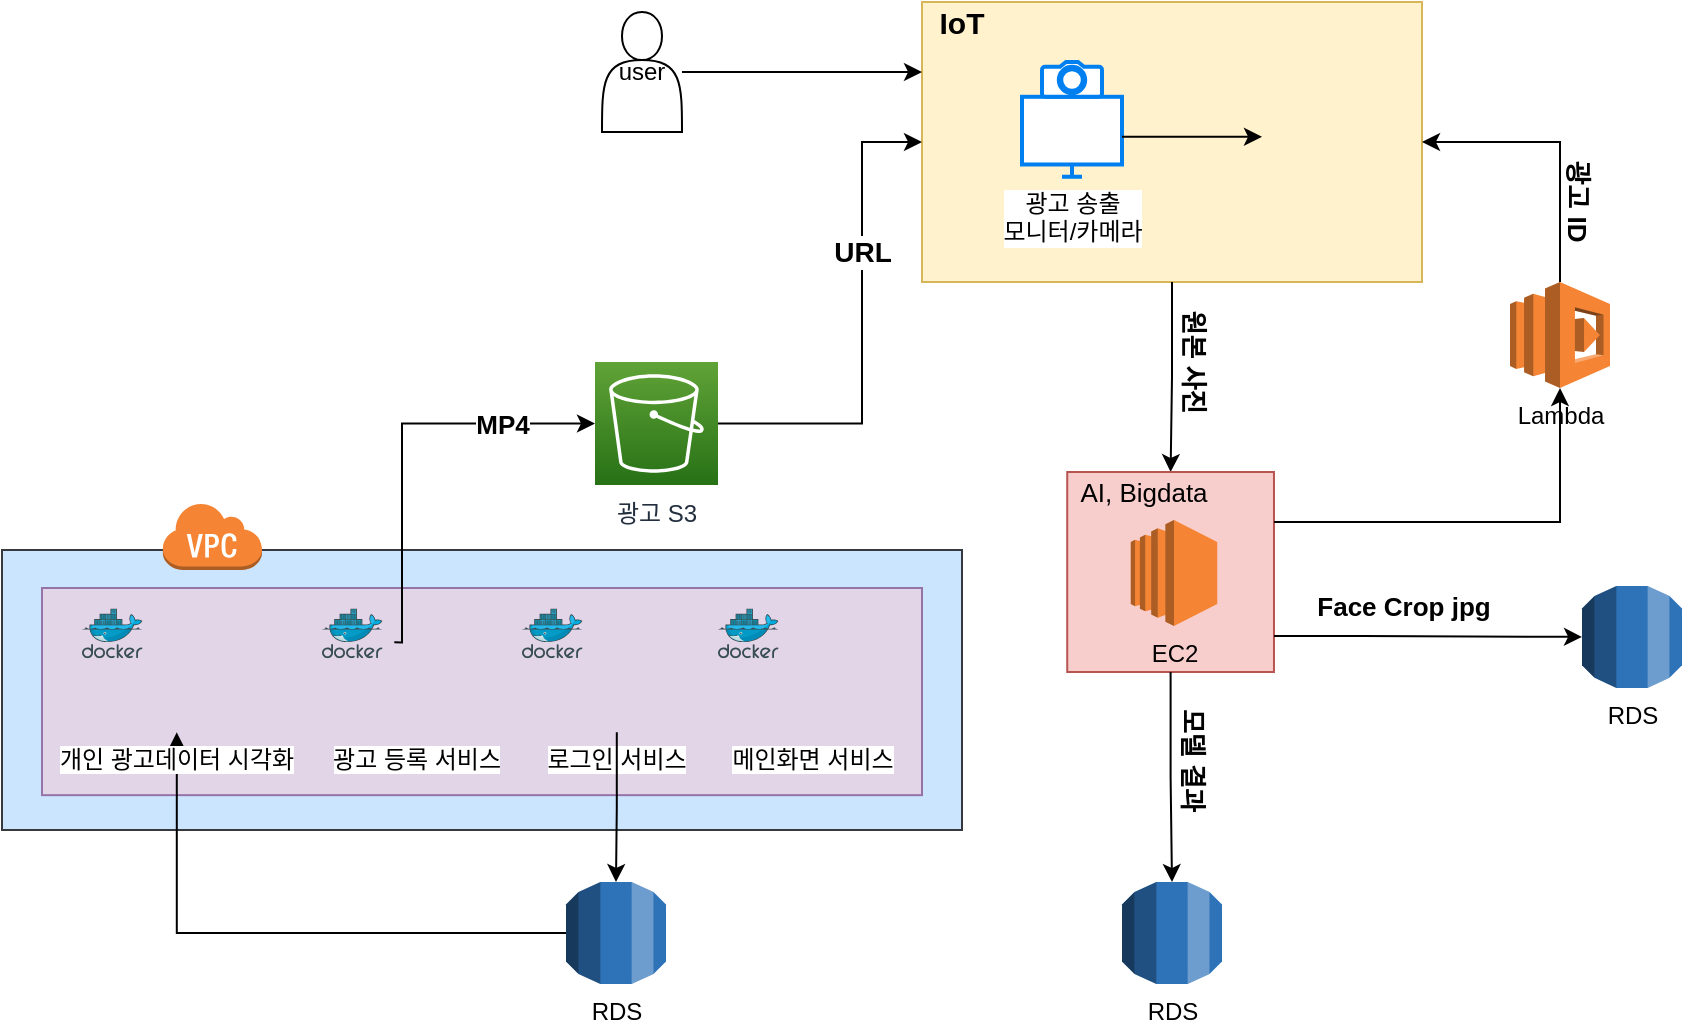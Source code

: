 <mxfile version="14.6.13" type="github">
  <diagram id="4jmj68S6x0aWC6QBNpU3" name="Page-1">
    <mxGraphModel dx="1865" dy="548" grid="1" gridSize="10" guides="1" tooltips="1" connect="1" arrows="1" fold="1" page="1" pageScale="1" pageWidth="827" pageHeight="1169" math="0" shadow="0">
      <root>
        <mxCell id="0" />
        <mxCell id="1" parent="0" />
        <mxCell id="bCeK4MnwxXuD67tKos-r-1" value="" style="group" vertex="1" connectable="0" parent="1">
          <mxGeometry x="-280" y="40" width="250" height="140" as="geometry" />
        </mxCell>
        <mxCell id="bCeK4MnwxXuD67tKos-r-2" value="" style="rounded=0;whiteSpace=wrap;html=1;fillColor=#fff2cc;strokeColor=#d6b656;" vertex="1" parent="bCeK4MnwxXuD67tKos-r-1">
          <mxGeometry width="250" height="140" as="geometry" />
        </mxCell>
        <mxCell id="bCeK4MnwxXuD67tKos-r-3" value="" style="group" vertex="1" connectable="0" parent="bCeK4MnwxXuD67tKos-r-1">
          <mxGeometry x="50" y="30" width="50" height="57.4" as="geometry" />
        </mxCell>
        <mxCell id="bCeK4MnwxXuD67tKos-r-4" value="광고 송출 &lt;br&gt;모니터/카메라" style="html=1;verticalLabelPosition=bottom;align=center;labelBackgroundColor=#ffffff;verticalAlign=top;strokeWidth=2;strokeColor=#0080F0;shadow=0;dashed=0;shape=mxgraph.ios7.icons.monitor;" vertex="1" parent="bCeK4MnwxXuD67tKos-r-3">
          <mxGeometry y="17.4" width="50" height="40" as="geometry" />
        </mxCell>
        <mxCell id="bCeK4MnwxXuD67tKos-r-5" value="" style="html=1;verticalLabelPosition=bottom;align=center;labelBackgroundColor=#ffffff;verticalAlign=top;strokeWidth=2;strokeColor=#0080F0;shadow=0;dashed=0;shape=mxgraph.ios7.icons.camera;" vertex="1" parent="bCeK4MnwxXuD67tKos-r-3">
          <mxGeometry x="10" width="30" height="17.4" as="geometry" />
        </mxCell>
        <mxCell id="bCeK4MnwxXuD67tKos-r-6" value="" style="shape=image;html=1;verticalAlign=top;verticalLabelPosition=bottom;labelBackgroundColor=#ffffff;imageAspect=0;aspect=fixed;image=https://cdn4.iconfinder.com/data/icons/logos-and-brands/512/272_Raspberry_Pi_logo-128.png" vertex="1" parent="bCeK4MnwxXuD67tKos-r-1">
          <mxGeometry x="170" y="34.9" width="65" height="65" as="geometry" />
        </mxCell>
        <mxCell id="bCeK4MnwxXuD67tKos-r-7" style="edgeStyle=orthogonalEdgeStyle;rounded=0;orthogonalLoop=1;jettySize=auto;html=1;entryX=0;entryY=0.5;entryDx=0;entryDy=0;" edge="1" parent="bCeK4MnwxXuD67tKos-r-1" source="bCeK4MnwxXuD67tKos-r-4" target="bCeK4MnwxXuD67tKos-r-6">
          <mxGeometry relative="1" as="geometry" />
        </mxCell>
        <mxCell id="bCeK4MnwxXuD67tKos-r-8" value="&lt;font style=&quot;font-size: 15px&quot;&gt;&lt;b&gt;IoT&lt;/b&gt;&lt;/font&gt;" style="text;html=1;fillColor=none;align=center;verticalAlign=middle;whiteSpace=wrap;rounded=0;" vertex="1" parent="bCeK4MnwxXuD67tKos-r-1">
          <mxGeometry width="40" height="20" as="geometry" />
        </mxCell>
        <mxCell id="bCeK4MnwxXuD67tKos-r-9" style="edgeStyle=orthogonalEdgeStyle;rounded=0;orthogonalLoop=1;jettySize=auto;html=1;entryX=0.5;entryY=0;entryDx=0;entryDy=0;" edge="1" parent="1" source="bCeK4MnwxXuD67tKos-r-2" target="bCeK4MnwxXuD67tKos-r-13">
          <mxGeometry relative="1" as="geometry">
            <mxPoint x="79" y="110.0" as="targetPoint" />
          </mxGeometry>
        </mxCell>
        <mxCell id="bCeK4MnwxXuD67tKos-r-10" style="edgeStyle=orthogonalEdgeStyle;rounded=0;orthogonalLoop=1;jettySize=auto;html=1;entryX=0;entryY=0.25;entryDx=0;entryDy=0;" edge="1" parent="1" source="bCeK4MnwxXuD67tKos-r-11" target="bCeK4MnwxXuD67tKos-r-2">
          <mxGeometry relative="1" as="geometry" />
        </mxCell>
        <mxCell id="bCeK4MnwxXuD67tKos-r-11" value="user" style="shape=actor;whiteSpace=wrap;html=1;strokeColor=#000000;" vertex="1" parent="1">
          <mxGeometry x="-440" y="45" width="40" height="60" as="geometry" />
        </mxCell>
        <mxCell id="bCeK4MnwxXuD67tKos-r-12" value="" style="group" vertex="1" connectable="0" parent="1">
          <mxGeometry x="-214" y="275" width="120" height="101" as="geometry" />
        </mxCell>
        <mxCell id="bCeK4MnwxXuD67tKos-r-13" value="" style="rounded=0;whiteSpace=wrap;html=1;strokeColor=#b85450;fillColor=#f8cecc;" vertex="1" parent="bCeK4MnwxXuD67tKos-r-12">
          <mxGeometry x="6.62" width="103.37" height="100" as="geometry" />
        </mxCell>
        <mxCell id="bCeK4MnwxXuD67tKos-r-14" value="&lt;font style=&quot;font-size: 13px&quot;&gt;AI, Bigdata&lt;/font&gt;" style="text;html=1;fillColor=none;align=center;verticalAlign=middle;whiteSpace=wrap;rounded=0;" vertex="1" parent="bCeK4MnwxXuD67tKos-r-12">
          <mxGeometry x="6.62" width="75.63" height="20" as="geometry" />
        </mxCell>
        <mxCell id="bCeK4MnwxXuD67tKos-r-15" value="EC2" style="outlineConnect=0;dashed=0;verticalLabelPosition=bottom;verticalAlign=top;align=center;html=1;shape=mxgraph.aws3.ec2;fillColor=#F58534;gradientColor=none;strokeColor=#000000;" vertex="1" parent="bCeK4MnwxXuD67tKos-r-12">
          <mxGeometry x="38.38" y="24" width="43.25" height="53" as="geometry" />
        </mxCell>
        <mxCell id="bCeK4MnwxXuD67tKos-r-16" value="&lt;font size=&quot;1&quot;&gt;&lt;b style=&quot;font-size: 13px&quot;&gt;원본 사진&lt;/b&gt;&lt;/font&gt;" style="text;html=1;strokeColor=none;fillColor=none;align=center;verticalAlign=middle;whiteSpace=wrap;rounded=0;rotation=90;" vertex="1" parent="1">
          <mxGeometry x="-176.5" y="210" width="65" height="20" as="geometry" />
        </mxCell>
        <mxCell id="bCeK4MnwxXuD67tKos-r-17" value="&lt;span style=&quot;font-size: 13px&quot;&gt;&lt;b&gt;광고 ID&lt;/b&gt;&lt;/span&gt;" style="text;html=1;strokeColor=none;fillColor=none;align=center;verticalAlign=middle;whiteSpace=wrap;rounded=0;rotation=90;" vertex="1" parent="1">
          <mxGeometry x="23" y="130" width="50" height="20" as="geometry" />
        </mxCell>
        <mxCell id="bCeK4MnwxXuD67tKos-r-18" style="edgeStyle=orthogonalEdgeStyle;rounded=0;orthogonalLoop=1;jettySize=auto;html=1;entryX=1;entryY=0.5;entryDx=0;entryDy=0;" edge="1" parent="1" source="bCeK4MnwxXuD67tKos-r-19" target="bCeK4MnwxXuD67tKos-r-2">
          <mxGeometry relative="1" as="geometry">
            <Array as="points">
              <mxPoint x="39" y="110" />
            </Array>
          </mxGeometry>
        </mxCell>
        <mxCell id="bCeK4MnwxXuD67tKos-r-19" value="Lambda" style="outlineConnect=0;dashed=0;verticalLabelPosition=bottom;verticalAlign=top;align=center;html=1;shape=mxgraph.aws3.lambda;fillColor=#F58534;gradientColor=none;" vertex="1" parent="1">
          <mxGeometry x="14" y="180" width="50" height="53" as="geometry" />
        </mxCell>
        <mxCell id="bCeK4MnwxXuD67tKos-r-20" value="" style="rounded=0;whiteSpace=wrap;html=1;fillColor=#cce5ff;strokeColor=#36393d;" vertex="1" parent="1">
          <mxGeometry x="-740" y="314" width="480" height="140" as="geometry" />
        </mxCell>
        <mxCell id="bCeK4MnwxXuD67tKos-r-21" value="" style="rounded=0;whiteSpace=wrap;html=1;strokeColor=#9673a6;fillColor=#e1d5e7;" vertex="1" parent="1">
          <mxGeometry x="-720" y="333" width="440" height="103.58" as="geometry" />
        </mxCell>
        <mxCell id="bCeK4MnwxXuD67tKos-r-22" value="" style="outlineConnect=0;dashed=0;verticalLabelPosition=bottom;verticalAlign=top;align=center;html=1;shape=mxgraph.aws3.virtual_private_cloud;fillColor=#F58534;gradientColor=none;strokeColor=#000000;" vertex="1" parent="1">
          <mxGeometry x="-660" y="290" width="50" height="34" as="geometry" />
        </mxCell>
        <mxCell id="bCeK4MnwxXuD67tKos-r-23" value="&lt;font style=&quot;font-size: 14px&quot;&gt;&lt;b&gt;URL&lt;/b&gt;&lt;/font&gt;" style="edgeStyle=orthogonalEdgeStyle;rounded=0;orthogonalLoop=1;jettySize=auto;html=1;entryX=0;entryY=0.5;entryDx=0;entryDy=0;exitX=1;exitY=0.5;exitDx=0;exitDy=0;exitPerimeter=0;" edge="1" parent="1" source="bCeK4MnwxXuD67tKos-r-24" target="bCeK4MnwxXuD67tKos-r-2">
          <mxGeometry x="0.299" relative="1" as="geometry">
            <mxPoint as="offset" />
            <mxPoint x="-370" y="530" as="targetPoint" />
            <Array as="points">
              <mxPoint x="-310" y="251" />
              <mxPoint x="-310" y="110" />
            </Array>
          </mxGeometry>
        </mxCell>
        <mxCell id="bCeK4MnwxXuD67tKos-r-24" value="광고 S3" style="points=[[0,0,0],[0.25,0,0],[0.5,0,0],[0.75,0,0],[1,0,0],[0,1,0],[0.25,1,0],[0.5,1,0],[0.75,1,0],[1,1,0],[0,0.25,0],[0,0.5,0],[0,0.75,0],[1,0.25,0],[1,0.5,0],[1,0.75,0]];outlineConnect=0;fontColor=#232F3E;gradientColor=#60A337;gradientDirection=north;fillColor=#277116;strokeColor=#ffffff;dashed=0;verticalLabelPosition=bottom;verticalAlign=top;align=center;html=1;fontSize=12;fontStyle=0;aspect=fixed;shape=mxgraph.aws4.resourceIcon;resIcon=mxgraph.aws4.s3;" vertex="1" parent="1">
          <mxGeometry x="-443.5" y="220" width="61.5" height="61.5" as="geometry" />
        </mxCell>
        <mxCell id="bCeK4MnwxXuD67tKos-r-25" value="&lt;b&gt;&lt;font style=&quot;font-size: 13px&quot;&gt;모델 결과&lt;/font&gt;&lt;/b&gt;" style="text;html=1;strokeColor=none;fillColor=none;align=center;verticalAlign=middle;whiteSpace=wrap;rounded=0;rotation=90;" vertex="1" parent="1">
          <mxGeometry x="-184.7" y="410" width="80" height="20" as="geometry" />
        </mxCell>
        <mxCell id="bCeK4MnwxXuD67tKos-r-26" value="" style="group" vertex="1" connectable="0" parent="1">
          <mxGeometry x="-382" y="343.26" width="80" height="61.92" as="geometry" />
        </mxCell>
        <mxCell id="bCeK4MnwxXuD67tKos-r-27" value="" style="group" vertex="1" connectable="0" parent="bCeK4MnwxXuD67tKos-r-26">
          <mxGeometry width="70" height="61.92" as="geometry" />
        </mxCell>
        <mxCell id="bCeK4MnwxXuD67tKos-r-28" value="" style="aspect=fixed;html=1;points=[];align=center;image;fontSize=12;image=img/lib/mscae/Docker.svg;strokeColor=#000000;" vertex="1" parent="bCeK4MnwxXuD67tKos-r-27">
          <mxGeometry width="30.289" height="24.84" as="geometry" />
        </mxCell>
        <mxCell id="bCeK4MnwxXuD67tKos-r-29" value="메인화면 서비스" style="shape=image;html=1;verticalAlign=top;verticalLabelPosition=bottom;labelBackgroundColor=#ffffff;imageAspect=0;aspect=fixed;image=https://cdn4.iconfinder.com/data/icons/logos-brands-5/24/flask-128.png;strokeColor=#000000;" vertex="1" parent="bCeK4MnwxXuD67tKos-r-27">
          <mxGeometry x="24.893" y="16.898" width="45.022" height="45.022" as="geometry" />
        </mxCell>
        <mxCell id="bCeK4MnwxXuD67tKos-r-30" value="&lt;font style=&quot;font-size: 13px&quot;&gt;&lt;b&gt;MP4&lt;/b&gt;&lt;/font&gt;" style="edgeStyle=orthogonalEdgeStyle;rounded=0;orthogonalLoop=1;jettySize=auto;html=1;exitX=0.25;exitY=0;exitDx=0;exitDy=0;entryX=0;entryY=0.5;entryDx=0;entryDy=0;entryPerimeter=0;" edge="1" parent="1" source="bCeK4MnwxXuD67tKos-r-34" target="bCeK4MnwxXuD67tKos-r-24">
          <mxGeometry x="0.557" relative="1" as="geometry">
            <Array as="points">
              <mxPoint x="-540" y="360" />
              <mxPoint x="-540" y="251" />
            </Array>
            <mxPoint as="offset" />
            <mxPoint x="-450" y="251" as="targetPoint" />
          </mxGeometry>
        </mxCell>
        <mxCell id="bCeK4MnwxXuD67tKos-r-31" value="" style="group" vertex="1" connectable="0" parent="1">
          <mxGeometry x="-580" y="343.26" width="80" height="61.92" as="geometry" />
        </mxCell>
        <mxCell id="bCeK4MnwxXuD67tKos-r-32" value="" style="group" vertex="1" connectable="0" parent="bCeK4MnwxXuD67tKos-r-31">
          <mxGeometry width="70" height="61.92" as="geometry" />
        </mxCell>
        <mxCell id="bCeK4MnwxXuD67tKos-r-33" value="" style="aspect=fixed;html=1;points=[];align=center;image;fontSize=12;image=img/lib/mscae/Docker.svg;strokeColor=#000000;" vertex="1" parent="bCeK4MnwxXuD67tKos-r-32">
          <mxGeometry width="30.289" height="24.84" as="geometry" />
        </mxCell>
        <mxCell id="bCeK4MnwxXuD67tKos-r-34" value="광고 등록 서비스" style="shape=image;html=1;verticalAlign=top;verticalLabelPosition=bottom;labelBackgroundColor=#ffffff;imageAspect=0;aspect=fixed;image=https://cdn4.iconfinder.com/data/icons/logos-brands-5/24/flask-128.png;strokeColor=#000000;" vertex="1" parent="bCeK4MnwxXuD67tKos-r-32">
          <mxGeometry x="24.893" y="16.898" width="45.022" height="45.022" as="geometry" />
        </mxCell>
        <mxCell id="bCeK4MnwxXuD67tKos-r-35" style="edgeStyle=orthogonalEdgeStyle;rounded=0;orthogonalLoop=1;jettySize=auto;html=1;entryX=0.5;entryY=1;entryDx=0;entryDy=0;entryPerimeter=0;" edge="1" parent="1" source="bCeK4MnwxXuD67tKos-r-13" target="bCeK4MnwxXuD67tKos-r-19">
          <mxGeometry relative="1" as="geometry">
            <Array as="points">
              <mxPoint x="39" y="300" />
            </Array>
          </mxGeometry>
        </mxCell>
        <mxCell id="bCeK4MnwxXuD67tKos-r-36" value="&lt;span style=&quot;font-size: 13px&quot;&gt;&lt;b&gt;Face Crop jpg&lt;/b&gt;&lt;/span&gt;" style="text;html=1;strokeColor=none;fillColor=none;align=center;verticalAlign=middle;whiteSpace=wrap;rounded=0;rotation=0;" vertex="1" parent="1">
          <mxGeometry x="-94" y="331.95" width="110" height="20" as="geometry" />
        </mxCell>
        <mxCell id="bCeK4MnwxXuD67tKos-r-37" value="" style="group" vertex="1" connectable="0" parent="1">
          <mxGeometry x="-480" y="343.26" width="80" height="61.92" as="geometry" />
        </mxCell>
        <mxCell id="bCeK4MnwxXuD67tKos-r-38" value="" style="group" vertex="1" connectable="0" parent="bCeK4MnwxXuD67tKos-r-37">
          <mxGeometry width="70" height="61.92" as="geometry" />
        </mxCell>
        <mxCell id="bCeK4MnwxXuD67tKos-r-39" value="" style="aspect=fixed;html=1;points=[];align=center;image;fontSize=12;image=img/lib/mscae/Docker.svg;strokeColor=#000000;" vertex="1" parent="bCeK4MnwxXuD67tKos-r-38">
          <mxGeometry width="30.289" height="24.84" as="geometry" />
        </mxCell>
        <mxCell id="bCeK4MnwxXuD67tKos-r-40" value="로그인 서비스" style="shape=image;html=1;verticalAlign=top;verticalLabelPosition=bottom;labelBackgroundColor=#ffffff;imageAspect=0;aspect=fixed;image=https://cdn4.iconfinder.com/data/icons/logos-brands-5/24/flask-128.png;strokeColor=#000000;" vertex="1" parent="bCeK4MnwxXuD67tKos-r-38">
          <mxGeometry x="24.893" y="16.898" width="45.022" height="45.022" as="geometry" />
        </mxCell>
        <mxCell id="bCeK4MnwxXuD67tKos-r-41" style="edgeStyle=orthogonalEdgeStyle;rounded=0;orthogonalLoop=1;jettySize=auto;html=1;" edge="1" parent="1" source="bCeK4MnwxXuD67tKos-r-42" target="bCeK4MnwxXuD67tKos-r-51">
          <mxGeometry relative="1" as="geometry" />
        </mxCell>
        <mxCell id="bCeK4MnwxXuD67tKos-r-42" value="RDS" style="outlineConnect=0;dashed=0;verticalLabelPosition=bottom;verticalAlign=top;align=center;html=1;shape=mxgraph.aws3.rds;fillColor=#2E73B8;gradientColor=none;" vertex="1" parent="1">
          <mxGeometry x="-458" y="480" width="50" height="51" as="geometry" />
        </mxCell>
        <mxCell id="bCeK4MnwxXuD67tKos-r-43" style="edgeStyle=orthogonalEdgeStyle;rounded=0;orthogonalLoop=1;jettySize=auto;html=1;entryX=0.5;entryY=0;entryDx=0;entryDy=0;entryPerimeter=0;" edge="1" parent="1" source="bCeK4MnwxXuD67tKos-r-40" target="bCeK4MnwxXuD67tKos-r-42">
          <mxGeometry relative="1" as="geometry" />
        </mxCell>
        <mxCell id="bCeK4MnwxXuD67tKos-r-44" value="RDS" style="outlineConnect=0;dashed=0;verticalLabelPosition=bottom;verticalAlign=top;align=center;html=1;shape=mxgraph.aws3.rds;fillColor=#2E73B8;gradientColor=none;" vertex="1" parent="1">
          <mxGeometry x="-180" y="480" width="50" height="51" as="geometry" />
        </mxCell>
        <mxCell id="bCeK4MnwxXuD67tKos-r-45" style="edgeStyle=orthogonalEdgeStyle;rounded=0;orthogonalLoop=1;jettySize=auto;html=1;entryX=0.5;entryY=0;entryDx=0;entryDy=0;entryPerimeter=0;" edge="1" parent="1" source="bCeK4MnwxXuD67tKos-r-13" target="bCeK4MnwxXuD67tKos-r-44">
          <mxGeometry relative="1" as="geometry" />
        </mxCell>
        <mxCell id="bCeK4MnwxXuD67tKos-r-46" value="RDS" style="outlineConnect=0;dashed=0;verticalLabelPosition=bottom;verticalAlign=top;align=center;html=1;shape=mxgraph.aws3.rds;fillColor=#2E73B8;gradientColor=none;" vertex="1" parent="1">
          <mxGeometry x="50" y="331.95" width="50" height="51" as="geometry" />
        </mxCell>
        <mxCell id="bCeK4MnwxXuD67tKos-r-47" style="edgeStyle=orthogonalEdgeStyle;rounded=0;orthogonalLoop=1;jettySize=auto;html=1;entryX=0;entryY=0.5;entryDx=0;entryDy=0;entryPerimeter=0;" edge="1" parent="1" source="bCeK4MnwxXuD67tKos-r-13" target="bCeK4MnwxXuD67tKos-r-46">
          <mxGeometry relative="1" as="geometry">
            <Array as="points">
              <mxPoint x="-60" y="357" />
              <mxPoint x="-60" y="357" />
            </Array>
          </mxGeometry>
        </mxCell>
        <mxCell id="bCeK4MnwxXuD67tKos-r-48" value="" style="group" vertex="1" connectable="0" parent="1">
          <mxGeometry x="-700" y="343.26" width="80" height="61.92" as="geometry" />
        </mxCell>
        <mxCell id="bCeK4MnwxXuD67tKos-r-49" value="" style="group" vertex="1" connectable="0" parent="bCeK4MnwxXuD67tKos-r-48">
          <mxGeometry width="70" height="61.92" as="geometry" />
        </mxCell>
        <mxCell id="bCeK4MnwxXuD67tKos-r-50" value="" style="aspect=fixed;html=1;points=[];align=center;image;fontSize=12;image=img/lib/mscae/Docker.svg;strokeColor=#000000;" vertex="1" parent="bCeK4MnwxXuD67tKos-r-49">
          <mxGeometry width="30.289" height="24.84" as="geometry" />
        </mxCell>
        <mxCell id="bCeK4MnwxXuD67tKos-r-51" value="개인 광고데이터 시각화" style="shape=image;html=1;verticalAlign=top;verticalLabelPosition=bottom;labelBackgroundColor=#ffffff;imageAspect=0;aspect=fixed;image=https://cdn4.iconfinder.com/data/icons/logos-brands-5/24/flask-128.png;strokeColor=#000000;" vertex="1" parent="bCeK4MnwxXuD67tKos-r-49">
          <mxGeometry x="24.893" y="16.898" width="45.022" height="45.022" as="geometry" />
        </mxCell>
      </root>
    </mxGraphModel>
  </diagram>
</mxfile>
